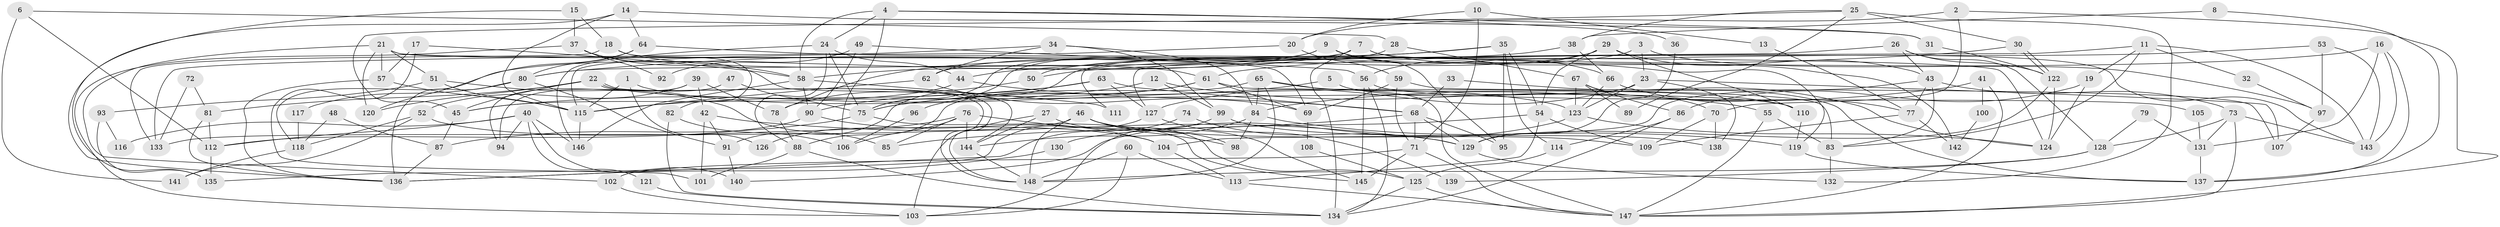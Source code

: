 // Generated by graph-tools (version 1.1) at 2025/26/03/09/25 03:26:21]
// undirected, 148 vertices, 296 edges
graph export_dot {
graph [start="1"]
  node [color=gray90,style=filled];
  1;
  2;
  3;
  4;
  5;
  6;
  7;
  8;
  9;
  10;
  11;
  12;
  13;
  14;
  15;
  16;
  17;
  18;
  19;
  20;
  21;
  22;
  23;
  24;
  25;
  26;
  27;
  28;
  29;
  30;
  31;
  32;
  33;
  34;
  35;
  36;
  37;
  38;
  39;
  40;
  41;
  42;
  43;
  44;
  45;
  46;
  47;
  48;
  49;
  50;
  51;
  52;
  53;
  54;
  55;
  56;
  57;
  58;
  59;
  60;
  61;
  62;
  63;
  64;
  65;
  66;
  67;
  68;
  69;
  70;
  71;
  72;
  73;
  74;
  75;
  76;
  77;
  78;
  79;
  80;
  81;
  82;
  83;
  84;
  85;
  86;
  87;
  88;
  89;
  90;
  91;
  92;
  93;
  94;
  95;
  96;
  97;
  98;
  99;
  100;
  101;
  102;
  103;
  104;
  105;
  106;
  107;
  108;
  109;
  110;
  111;
  112;
  113;
  114;
  115;
  116;
  117;
  118;
  119;
  120;
  121;
  122;
  123;
  124;
  125;
  126;
  127;
  128;
  129;
  130;
  131;
  132;
  133;
  134;
  135;
  136;
  137;
  138;
  139;
  140;
  141;
  142;
  143;
  144;
  145;
  146;
  147;
  148;
  1 -- 123;
  1 -- 115;
  1 -- 126;
  2 -- 147;
  2 -- 20;
  2 -- 70;
  3 -- 91;
  3 -- 97;
  3 -- 23;
  4 -- 24;
  4 -- 106;
  4 -- 31;
  4 -- 36;
  4 -- 58;
  5 -- 137;
  5 -- 75;
  6 -- 28;
  6 -- 112;
  6 -- 141;
  7 -- 58;
  7 -- 80;
  7 -- 134;
  7 -- 142;
  7 -- 143;
  8 -- 137;
  8 -- 38;
  9 -- 95;
  9 -- 75;
  9 -- 66;
  9 -- 118;
  10 -- 71;
  10 -- 20;
  10 -- 13;
  11 -- 127;
  11 -- 143;
  11 -- 19;
  11 -- 32;
  11 -- 83;
  12 -- 99;
  12 -- 45;
  12 -- 55;
  13 -- 77;
  14 -- 64;
  14 -- 31;
  14 -- 115;
  14 -- 135;
  15 -- 37;
  15 -- 136;
  15 -- 18;
  16 -- 143;
  16 -- 137;
  16 -- 50;
  16 -- 131;
  17 -- 57;
  17 -- 101;
  17 -- 58;
  18 -- 61;
  18 -- 82;
  18 -- 133;
  19 -- 124;
  19 -- 86;
  20 -- 115;
  20 -- 59;
  21 -- 120;
  21 -- 57;
  21 -- 51;
  21 -- 69;
  21 -- 102;
  21 -- 124;
  22 -- 45;
  22 -- 148;
  22 -- 148;
  22 -- 81;
  22 -- 110;
  22 -- 120;
  23 -- 123;
  23 -- 107;
  23 -- 127;
  23 -- 138;
  24 -- 88;
  24 -- 146;
  24 -- 44;
  24 -- 75;
  25 -- 30;
  25 -- 38;
  25 -- 45;
  25 -- 89;
  25 -- 132;
  26 -- 128;
  26 -- 43;
  26 -- 111;
  26 -- 122;
  27 -- 125;
  27 -- 144;
  27 -- 103;
  28 -- 75;
  28 -- 67;
  29 -- 43;
  29 -- 62;
  29 -- 54;
  29 -- 56;
  29 -- 110;
  30 -- 122;
  30 -- 122;
  30 -- 44;
  31 -- 122;
  32 -- 97;
  33 -- 124;
  33 -- 68;
  34 -- 84;
  34 -- 133;
  34 -- 62;
  34 -- 99;
  35 -- 54;
  35 -- 114;
  35 -- 50;
  35 -- 80;
  35 -- 95;
  36 -- 129;
  37 -- 103;
  37 -- 58;
  37 -- 92;
  37 -- 144;
  38 -- 66;
  38 -- 78;
  39 -- 52;
  39 -- 78;
  39 -- 42;
  39 -- 94;
  40 -- 140;
  40 -- 146;
  40 -- 94;
  40 -- 112;
  40 -- 116;
  40 -- 121;
  41 -- 84;
  41 -- 147;
  41 -- 100;
  42 -- 129;
  42 -- 91;
  42 -- 101;
  43 -- 83;
  43 -- 104;
  43 -- 73;
  43 -- 77;
  44 -- 68;
  44 -- 45;
  45 -- 87;
  46 -- 145;
  46 -- 148;
  46 -- 98;
  46 -- 109;
  46 -- 133;
  47 -- 94;
  47 -- 75;
  48 -- 87;
  48 -- 118;
  49 -- 90;
  49 -- 56;
  49 -- 92;
  50 -- 78;
  51 -- 115;
  51 -- 85;
  51 -- 93;
  52 -- 118;
  52 -- 104;
  52 -- 141;
  53 -- 61;
  53 -- 143;
  53 -- 97;
  54 -- 109;
  54 -- 113;
  54 -- 130;
  55 -- 147;
  55 -- 83;
  56 -- 134;
  56 -- 105;
  56 -- 145;
  57 -- 115;
  57 -- 136;
  58 -- 90;
  58 -- 111;
  58 -- 146;
  59 -- 71;
  59 -- 69;
  59 -- 107;
  60 -- 103;
  60 -- 148;
  60 -- 113;
  61 -- 75;
  61 -- 83;
  61 -- 69;
  61 -- 96;
  62 -- 69;
  62 -- 115;
  63 -- 127;
  63 -- 115;
  63 -- 68;
  63 -- 90;
  64 -- 119;
  64 -- 80;
  64 -- 120;
  65 -- 148;
  65 -- 110;
  65 -- 84;
  65 -- 88;
  65 -- 147;
  66 -- 77;
  66 -- 123;
  67 -- 70;
  67 -- 123;
  67 -- 86;
  67 -- 89;
  68 -- 129;
  68 -- 71;
  68 -- 85;
  68 -- 95;
  69 -- 108;
  70 -- 138;
  70 -- 109;
  71 -- 147;
  71 -- 102;
  71 -- 145;
  72 -- 133;
  72 -- 81;
  73 -- 147;
  73 -- 128;
  73 -- 131;
  73 -- 143;
  74 -- 129;
  74 -- 136;
  75 -- 145;
  75 -- 87;
  76 -- 85;
  76 -- 98;
  76 -- 106;
  76 -- 126;
  76 -- 144;
  77 -- 109;
  77 -- 142;
  78 -- 88;
  79 -- 128;
  79 -- 131;
  80 -- 136;
  80 -- 91;
  80 -- 117;
  81 -- 112;
  81 -- 136;
  82 -- 134;
  82 -- 106;
  83 -- 132;
  84 -- 144;
  84 -- 98;
  84 -- 119;
  86 -- 114;
  86 -- 134;
  87 -- 136;
  88 -- 134;
  88 -- 101;
  90 -- 104;
  90 -- 112;
  91 -- 140;
  93 -- 135;
  93 -- 116;
  96 -- 106;
  97 -- 107;
  99 -- 103;
  99 -- 138;
  100 -- 142;
  102 -- 103;
  104 -- 113;
  105 -- 131;
  108 -- 125;
  110 -- 119;
  112 -- 135;
  113 -- 147;
  114 -- 125;
  115 -- 146;
  117 -- 118;
  118 -- 141;
  119 -- 137;
  121 -- 134;
  122 -- 124;
  122 -- 129;
  123 -- 124;
  123 -- 140;
  125 -- 147;
  125 -- 134;
  127 -- 135;
  127 -- 139;
  128 -- 148;
  128 -- 139;
  129 -- 132;
  130 -- 136;
  131 -- 137;
  144 -- 148;
}
